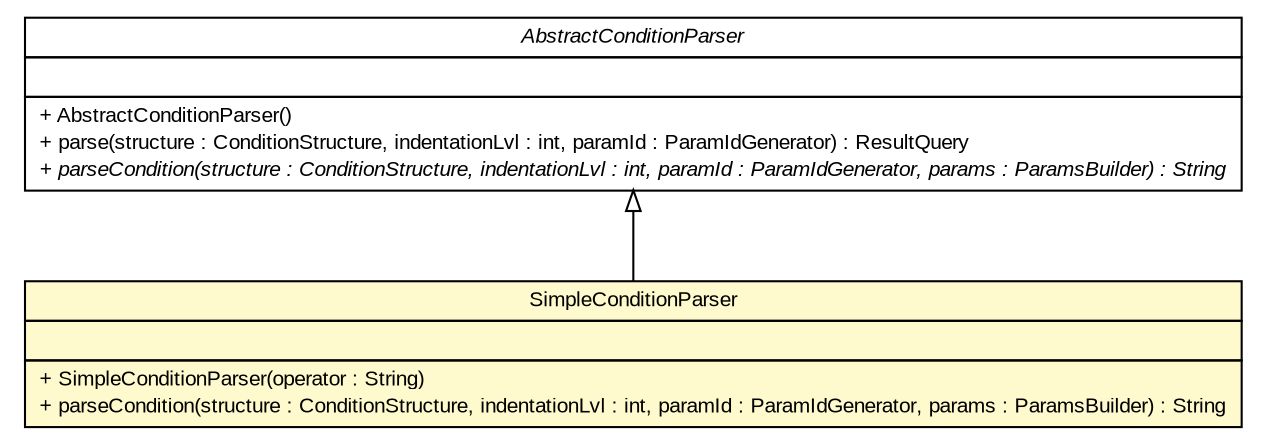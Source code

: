 #!/usr/local/bin/dot
#
# Class diagram 
# Generated by UMLGraph version R5_6 (http://www.umlgraph.org/)
#

digraph G {
	edge [fontname="arial",fontsize=10,labelfontname="arial",labelfontsize=10];
	node [fontname="arial",fontsize=10,shape=plaintext];
	nodesep=0.25;
	ranksep=0.5;
	// br.gov.to.sefaz.persistence.query.parser.where.conditions.SimpleConditionParser
	c785092 [label=<<table title="br.gov.to.sefaz.persistence.query.parser.where.conditions.SimpleConditionParser" border="0" cellborder="1" cellspacing="0" cellpadding="2" port="p" bgcolor="lemonChiffon" href="./SimpleConditionParser.html">
		<tr><td><table border="0" cellspacing="0" cellpadding="1">
<tr><td align="center" balign="center"> SimpleConditionParser </td></tr>
		</table></td></tr>
		<tr><td><table border="0" cellspacing="0" cellpadding="1">
<tr><td align="left" balign="left">  </td></tr>
		</table></td></tr>
		<tr><td><table border="0" cellspacing="0" cellpadding="1">
<tr><td align="left" balign="left"> + SimpleConditionParser(operator : String) </td></tr>
<tr><td align="left" balign="left"> + parseCondition(structure : ConditionStructure, indentationLvl : int, paramId : ParamIdGenerator, params : ParamsBuilder) : String </td></tr>
		</table></td></tr>
		</table>>, URL="./SimpleConditionParser.html", fontname="arial", fontcolor="black", fontsize=10.0];
	// br.gov.to.sefaz.persistence.query.parser.where.conditions.AbstractConditionParser
	c785099 [label=<<table title="br.gov.to.sefaz.persistence.query.parser.where.conditions.AbstractConditionParser" border="0" cellborder="1" cellspacing="0" cellpadding="2" port="p" href="./AbstractConditionParser.html">
		<tr><td><table border="0" cellspacing="0" cellpadding="1">
<tr><td align="center" balign="center"><font face="arial italic"> AbstractConditionParser </font></td></tr>
		</table></td></tr>
		<tr><td><table border="0" cellspacing="0" cellpadding="1">
<tr><td align="left" balign="left">  </td></tr>
		</table></td></tr>
		<tr><td><table border="0" cellspacing="0" cellpadding="1">
<tr><td align="left" balign="left"> + AbstractConditionParser() </td></tr>
<tr><td align="left" balign="left"> + parse(structure : ConditionStructure, indentationLvl : int, paramId : ParamIdGenerator) : ResultQuery </td></tr>
<tr><td align="left" balign="left"><font face="arial italic" point-size="10.0"> + parseCondition(structure : ConditionStructure, indentationLvl : int, paramId : ParamIdGenerator, params : ParamsBuilder) : String </font></td></tr>
		</table></td></tr>
		</table>>, URL="./AbstractConditionParser.html", fontname="arial", fontcolor="black", fontsize=10.0];
	//br.gov.to.sefaz.persistence.query.parser.where.conditions.SimpleConditionParser extends br.gov.to.sefaz.persistence.query.parser.where.conditions.AbstractConditionParser
	c785099:p -> c785092:p [dir=back,arrowtail=empty];
}

